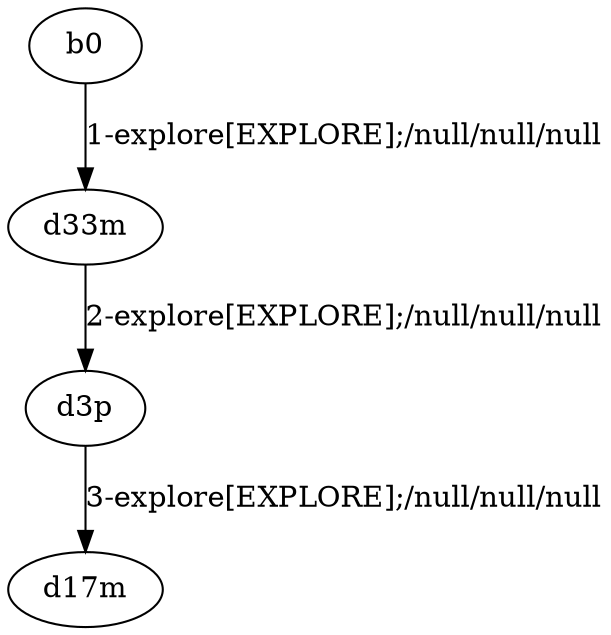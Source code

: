 # Total number of goals covered by this test: 1
# d3p --> d17m

digraph g {
"b0" -> "d33m" [label = "1-explore[EXPLORE];/null/null/null"];
"d33m" -> "d3p" [label = "2-explore[EXPLORE];/null/null/null"];
"d3p" -> "d17m" [label = "3-explore[EXPLORE];/null/null/null"];
}